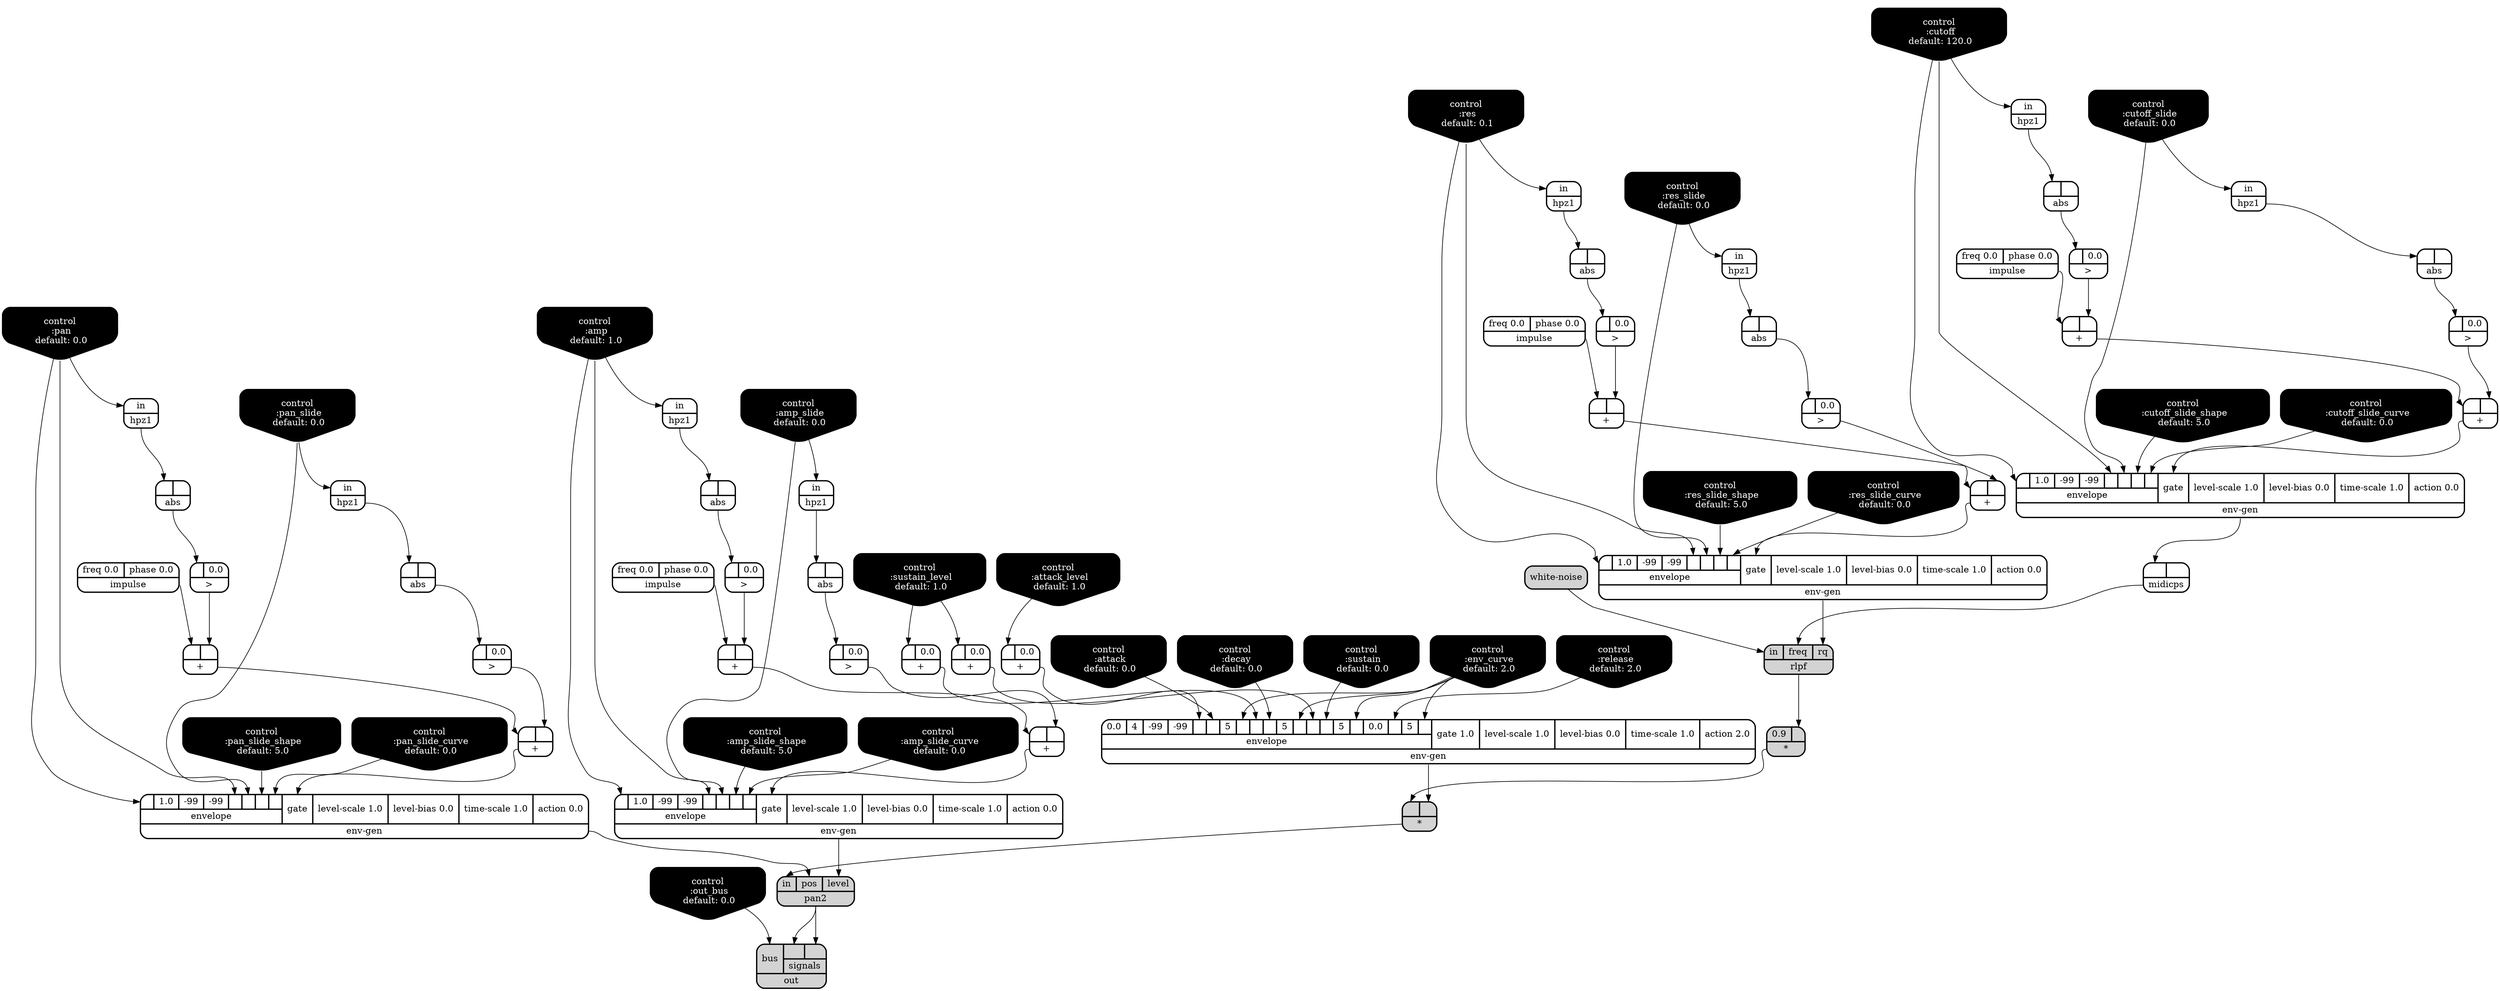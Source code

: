 digraph synthdef {
71 [label = "{{ <a> 0.9|<b> } |<__UG_NAME__>* }" style="filled, bold, rounded"  shape=record rankdir=LR];
72 [label = "{{ <a> |<b> } |<__UG_NAME__>* }" style="filled, bold, rounded"  shape=record rankdir=LR];
31 [label = "{{ <a> |<b> } |<__UG_NAME__>+ }" style="bold, rounded" shape=record rankdir=LR];
37 [label = "{{ <a> |<b> } |<__UG_NAME__>+ }" style="bold, rounded" shape=record rankdir=LR];
45 [label = "{{ <a> |<b> } |<__UG_NAME__>+ }" style="bold, rounded" shape=record rankdir=LR];
46 [label = "{{ <a> |<b> } |<__UG_NAME__>+ }" style="bold, rounded" shape=record rankdir=LR];
52 [label = "{{ <a> |<b> 0.0} |<__UG_NAME__>+ }" style="bold, rounded" shape=record rankdir=LR];
54 [label = "{{ <a> |<b> } |<__UG_NAME__>+ }" style="bold, rounded" shape=record rankdir=LR];
58 [label = "{{ <a> |<b> } |<__UG_NAME__>+ }" style="bold, rounded" shape=record rankdir=LR];
61 [label = "{{ <a> |<b> 0.0} |<__UG_NAME__>+ }" style="bold, rounded" shape=record rankdir=LR];
62 [label = "{{ <a> |<b> 0.0} |<__UG_NAME__>+ }" style="bold, rounded" shape=record rankdir=LR];
67 [label = "{{ <a> |<b> } |<__UG_NAME__>+ }" style="bold, rounded" shape=record rankdir=LR];
68 [label = "{{ <a> |<b> } |<__UG_NAME__>+ }" style="bold, rounded" shape=record rankdir=LR];
26 [label = "{{ <a> |<b> 0.0} |<__UG_NAME__>\> }" style="bold, rounded" shape=record rankdir=LR];
30 [label = "{{ <a> |<b> 0.0} |<__UG_NAME__>\> }" style="bold, rounded" shape=record rankdir=LR];
34 [label = "{{ <a> |<b> 0.0} |<__UG_NAME__>\> }" style="bold, rounded" shape=record rankdir=LR];
42 [label = "{{ <a> |<b> 0.0} |<__UG_NAME__>\> }" style="bold, rounded" shape=record rankdir=LR];
44 [label = "{{ <a> |<b> 0.0} |<__UG_NAME__>\> }" style="bold, rounded" shape=record rankdir=LR];
53 [label = "{{ <a> |<b> 0.0} |<__UG_NAME__>\> }" style="bold, rounded" shape=record rankdir=LR];
57 [label = "{{ <a> |<b> 0.0} |<__UG_NAME__>\> }" style="bold, rounded" shape=record rankdir=LR];
66 [label = "{{ <a> |<b> 0.0} |<__UG_NAME__>\> }" style="bold, rounded" shape=record rankdir=LR];
25 [label = "{{ <a> |<b> } |<__UG_NAME__>abs }" style="bold, rounded" shape=record rankdir=LR];
29 [label = "{{ <a> |<b> } |<__UG_NAME__>abs }" style="bold, rounded" shape=record rankdir=LR];
33 [label = "{{ <a> |<b> } |<__UG_NAME__>abs }" style="bold, rounded" shape=record rankdir=LR];
36 [label = "{{ <a> |<b> } |<__UG_NAME__>abs }" style="bold, rounded" shape=record rankdir=LR];
41 [label = "{{ <a> |<b> } |<__UG_NAME__>abs }" style="bold, rounded" shape=record rankdir=LR];
51 [label = "{{ <a> |<b> } |<__UG_NAME__>abs }" style="bold, rounded" shape=record rankdir=LR];
56 [label = "{{ <a> |<b> } |<__UG_NAME__>abs }" style="bold, rounded" shape=record rankdir=LR];
65 [label = "{{ <a> |<b> } |<__UG_NAME__>abs }" style="bold, rounded" shape=record rankdir=LR];
0 [label = "control
 :amp
 default: 1.0" shape=invhouse style="rounded, filled, bold" fillcolor=black fontcolor=white ]; 
1 [label = "control
 :amp_slide
 default: 0.0" shape=invhouse style="rounded, filled, bold" fillcolor=black fontcolor=white ]; 
2 [label = "control
 :amp_slide_shape
 default: 5.0" shape=invhouse style="rounded, filled, bold" fillcolor=black fontcolor=white ]; 
3 [label = "control
 :amp_slide_curve
 default: 0.0" shape=invhouse style="rounded, filled, bold" fillcolor=black fontcolor=white ]; 
4 [label = "control
 :pan
 default: 0.0" shape=invhouse style="rounded, filled, bold" fillcolor=black fontcolor=white ]; 
5 [label = "control
 :pan_slide
 default: 0.0" shape=invhouse style="rounded, filled, bold" fillcolor=black fontcolor=white ]; 
6 [label = "control
 :pan_slide_shape
 default: 5.0" shape=invhouse style="rounded, filled, bold" fillcolor=black fontcolor=white ]; 
7 [label = "control
 :pan_slide_curve
 default: 0.0" shape=invhouse style="rounded, filled, bold" fillcolor=black fontcolor=white ]; 
8 [label = "control
 :attack
 default: 0.0" shape=invhouse style="rounded, filled, bold" fillcolor=black fontcolor=white ]; 
9 [label = "control
 :sustain
 default: 0.0" shape=invhouse style="rounded, filled, bold" fillcolor=black fontcolor=white ]; 
10 [label = "control
 :decay
 default: 0.0" shape=invhouse style="rounded, filled, bold" fillcolor=black fontcolor=white ]; 
11 [label = "control
 :release
 default: 2.0" shape=invhouse style="rounded, filled, bold" fillcolor=black fontcolor=white ]; 
12 [label = "control
 :attack_level
 default: 1.0" shape=invhouse style="rounded, filled, bold" fillcolor=black fontcolor=white ]; 
13 [label = "control
 :sustain_level
 default: 1.0" shape=invhouse style="rounded, filled, bold" fillcolor=black fontcolor=white ]; 
14 [label = "control
 :env_curve
 default: 2.0" shape=invhouse style="rounded, filled, bold" fillcolor=black fontcolor=white ]; 
15 [label = "control
 :cutoff
 default: 120.0" shape=invhouse style="rounded, filled, bold" fillcolor=black fontcolor=white ]; 
16 [label = "control
 :cutoff_slide
 default: 0.0" shape=invhouse style="rounded, filled, bold" fillcolor=black fontcolor=white ]; 
17 [label = "control
 :cutoff_slide_shape
 default: 5.0" shape=invhouse style="rounded, filled, bold" fillcolor=black fontcolor=white ]; 
18 [label = "control
 :cutoff_slide_curve
 default: 0.0" shape=invhouse style="rounded, filled, bold" fillcolor=black fontcolor=white ]; 
19 [label = "control
 :res
 default: 0.1" shape=invhouse style="rounded, filled, bold" fillcolor=black fontcolor=white ]; 
20 [label = "control
 :res_slide
 default: 0.0" shape=invhouse style="rounded, filled, bold" fillcolor=black fontcolor=white ]; 
21 [label = "control
 :res_slide_shape
 default: 5.0" shape=invhouse style="rounded, filled, bold" fillcolor=black fontcolor=white ]; 
22 [label = "control
 :res_slide_curve
 default: 0.0" shape=invhouse style="rounded, filled, bold" fillcolor=black fontcolor=white ]; 
23 [label = "control
 :out_bus
 default: 0.0" shape=invhouse style="rounded, filled, bold" fillcolor=black fontcolor=white ]; 
38 [label = "{{ {{<envelope___control___0>|1.0|-99|-99|<envelope___control___4>|<envelope___control___5>|<envelope___control___6>|<envelope___control___7>}|envelope}|<gate> gate|<level____scale> level-scale 1.0|<level____bias> level-bias 0.0|<time____scale> time-scale 1.0|<action> action 0.0} |<__UG_NAME__>env-gen }" style="bold, rounded" shape=record rankdir=LR];
47 [label = "{{ {{<envelope___control___0>|1.0|-99|-99|<envelope___control___4>|<envelope___control___5>|<envelope___control___6>|<envelope___control___7>}|envelope}|<gate> gate|<level____scale> level-scale 1.0|<level____bias> level-bias 0.0|<time____scale> time-scale 1.0|<action> action 0.0} |<__UG_NAME__>env-gen }" style="bold, rounded" shape=record rankdir=LR];
59 [label = "{{ {{<envelope___control___0>|1.0|-99|-99|<envelope___control___4>|<envelope___control___5>|<envelope___control___6>|<envelope___control___7>}|envelope}|<gate> gate|<level____scale> level-scale 1.0|<level____bias> level-bias 0.0|<time____scale> time-scale 1.0|<action> action 0.0} |<__UG_NAME__>env-gen }" style="bold, rounded" shape=record rankdir=LR];
63 [label = "{{ {{0.0|4|-99|-99|<envelope___binary____op____u____gen___4>|<envelope___control___5>|5|<envelope___control___7>|<envelope___binary____op____u____gen___8>|<envelope___control___9>|5|<envelope___control___11>|<envelope___binary____op____u____gen___12>|<envelope___control___13>|5|<envelope___control___15>|0.0|<envelope___control___17>|5|<envelope___control___19>}|envelope}|<gate> gate 1.0|<level____scale> level-scale 1.0|<level____bias> level-bias 0.0|<time____scale> time-scale 1.0|<action> action 2.0} |<__UG_NAME__>env-gen }" style="bold, rounded" shape=record rankdir=LR];
69 [label = "{{ {{<envelope___control___0>|1.0|-99|-99|<envelope___control___4>|<envelope___control___5>|<envelope___control___6>|<envelope___control___7>}|envelope}|<gate> gate|<level____scale> level-scale 1.0|<level____bias> level-bias 0.0|<time____scale> time-scale 1.0|<action> action 0.0} |<__UG_NAME__>env-gen }" style="bold, rounded" shape=record rankdir=LR];
24 [label = "{{ <in> in} |<__UG_NAME__>hpz1 }" style="bold, rounded" shape=record rankdir=LR];
28 [label = "{{ <in> in} |<__UG_NAME__>hpz1 }" style="bold, rounded" shape=record rankdir=LR];
32 [label = "{{ <in> in} |<__UG_NAME__>hpz1 }" style="bold, rounded" shape=record rankdir=LR];
35 [label = "{{ <in> in} |<__UG_NAME__>hpz1 }" style="bold, rounded" shape=record rankdir=LR];
40 [label = "{{ <in> in} |<__UG_NAME__>hpz1 }" style="bold, rounded" shape=record rankdir=LR];
48 [label = "{{ <in> in} |<__UG_NAME__>hpz1 }" style="bold, rounded" shape=record rankdir=LR];
50 [label = "{{ <in> in} |<__UG_NAME__>hpz1 }" style="bold, rounded" shape=record rankdir=LR];
55 [label = "{{ <in> in} |<__UG_NAME__>hpz1 }" style="bold, rounded" shape=record rankdir=LR];
27 [label = "{{ <freq> freq 0.0|<phase> phase 0.0} |<__UG_NAME__>impulse }" style="bold, rounded" shape=record rankdir=LR];
39 [label = "{{ <freq> freq 0.0|<phase> phase 0.0} |<__UG_NAME__>impulse }" style="bold, rounded" shape=record rankdir=LR];
43 [label = "{{ <freq> freq 0.0|<phase> phase 0.0} |<__UG_NAME__>impulse }" style="bold, rounded" shape=record rankdir=LR];
49 [label = "{{ <freq> freq 0.0|<phase> phase 0.0} |<__UG_NAME__>impulse }" style="bold, rounded" shape=record rankdir=LR];
60 [label = "{{ <a> |<b> } |<__UG_NAME__>midicps }" style="bold, rounded" shape=record rankdir=LR];
74 [label = "{{ <bus> bus|{{<signals___pan2___0>|<signals___pan2___1>}|signals}} |<__UG_NAME__>out }" style="filled, bold, rounded"  shape=record rankdir=LR];
73 [label = "{{ <in> in|<pos> pos|<level> level} |<__UG_NAME__>pan2 }" style="filled, bold, rounded"  shape=record rankdir=LR];
70 [label = "{{ <in> in|<freq> freq|<rq> rq} |<__UG_NAME__>rlpf }" style="filled, bold, rounded"  shape=record rankdir=LR];
64 [label = "{<__UG_NAME__>white-noise }" style="filled, bold, rounded"  shape=record rankdir=LR];

70:__UG_NAME__ -> 71:b ;
63:__UG_NAME__ -> 72:b ;
71:__UG_NAME__ -> 72:a ;
30:__UG_NAME__ -> 31:b ;
27:__UG_NAME__ -> 31:a ;
26:__UG_NAME__ -> 37:b ;
31:__UG_NAME__ -> 37:a ;
44:__UG_NAME__ -> 45:b ;
43:__UG_NAME__ -> 45:a ;
42:__UG_NAME__ -> 46:b ;
45:__UG_NAME__ -> 46:a ;
13:__UG_NAME__ -> 52:a ;
53:__UG_NAME__ -> 54:b ;
39:__UG_NAME__ -> 54:a ;
57:__UG_NAME__ -> 58:b ;
54:__UG_NAME__ -> 58:a ;
12:__UG_NAME__ -> 61:a ;
13:__UG_NAME__ -> 62:a ;
66:__UG_NAME__ -> 67:b ;
49:__UG_NAME__ -> 67:a ;
34:__UG_NAME__ -> 68:b ;
67:__UG_NAME__ -> 68:a ;
25:__UG_NAME__ -> 26:a ;
29:__UG_NAME__ -> 30:a ;
33:__UG_NAME__ -> 34:a ;
41:__UG_NAME__ -> 42:a ;
36:__UG_NAME__ -> 44:a ;
51:__UG_NAME__ -> 53:a ;
56:__UG_NAME__ -> 57:a ;
65:__UG_NAME__ -> 66:a ;
24:__UG_NAME__ -> 25:a ;
28:__UG_NAME__ -> 29:a ;
32:__UG_NAME__ -> 33:a ;
35:__UG_NAME__ -> 36:a ;
40:__UG_NAME__ -> 41:a ;
50:__UG_NAME__ -> 51:a ;
55:__UG_NAME__ -> 56:a ;
48:__UG_NAME__ -> 65:a ;
37:__UG_NAME__ -> 38:gate ;
4:__UG_NAME__ -> 38:envelope___control___0 ;
4:__UG_NAME__ -> 38:envelope___control___4 ;
5:__UG_NAME__ -> 38:envelope___control___5 ;
6:__UG_NAME__ -> 38:envelope___control___6 ;
7:__UG_NAME__ -> 38:envelope___control___7 ;
46:__UG_NAME__ -> 47:gate ;
0:__UG_NAME__ -> 47:envelope___control___0 ;
0:__UG_NAME__ -> 47:envelope___control___4 ;
1:__UG_NAME__ -> 47:envelope___control___5 ;
2:__UG_NAME__ -> 47:envelope___control___6 ;
3:__UG_NAME__ -> 47:envelope___control___7 ;
58:__UG_NAME__ -> 59:gate ;
15:__UG_NAME__ -> 59:envelope___control___0 ;
15:__UG_NAME__ -> 59:envelope___control___4 ;
16:__UG_NAME__ -> 59:envelope___control___5 ;
17:__UG_NAME__ -> 59:envelope___control___6 ;
18:__UG_NAME__ -> 59:envelope___control___7 ;
61:__UG_NAME__ -> 63:envelope___binary____op____u____gen___4 ;
8:__UG_NAME__ -> 63:envelope___control___5 ;
14:__UG_NAME__ -> 63:envelope___control___7 ;
52:__UG_NAME__ -> 63:envelope___binary____op____u____gen___8 ;
10:__UG_NAME__ -> 63:envelope___control___9 ;
14:__UG_NAME__ -> 63:envelope___control___11 ;
62:__UG_NAME__ -> 63:envelope___binary____op____u____gen___12 ;
9:__UG_NAME__ -> 63:envelope___control___13 ;
14:__UG_NAME__ -> 63:envelope___control___15 ;
11:__UG_NAME__ -> 63:envelope___control___17 ;
14:__UG_NAME__ -> 63:envelope___control___19 ;
68:__UG_NAME__ -> 69:gate ;
19:__UG_NAME__ -> 69:envelope___control___0 ;
19:__UG_NAME__ -> 69:envelope___control___4 ;
20:__UG_NAME__ -> 69:envelope___control___5 ;
21:__UG_NAME__ -> 69:envelope___control___6 ;
22:__UG_NAME__ -> 69:envelope___control___7 ;
5:__UG_NAME__ -> 24:in ;
4:__UG_NAME__ -> 28:in ;
20:__UG_NAME__ -> 32:in ;
0:__UG_NAME__ -> 35:in ;
1:__UG_NAME__ -> 40:in ;
19:__UG_NAME__ -> 48:in ;
15:__UG_NAME__ -> 50:in ;
16:__UG_NAME__ -> 55:in ;
59:__UG_NAME__ -> 60:a ;
73:__UG_NAME__ -> 74:signals___pan2___0 ;
73:__UG_NAME__ -> 74:signals___pan2___1 ;
23:__UG_NAME__ -> 74:bus ;
47:__UG_NAME__ -> 73:level ;
38:__UG_NAME__ -> 73:pos ;
72:__UG_NAME__ -> 73:in ;
69:__UG_NAME__ -> 70:rq ;
60:__UG_NAME__ -> 70:freq ;
64:__UG_NAME__ -> 70:in ;

}
